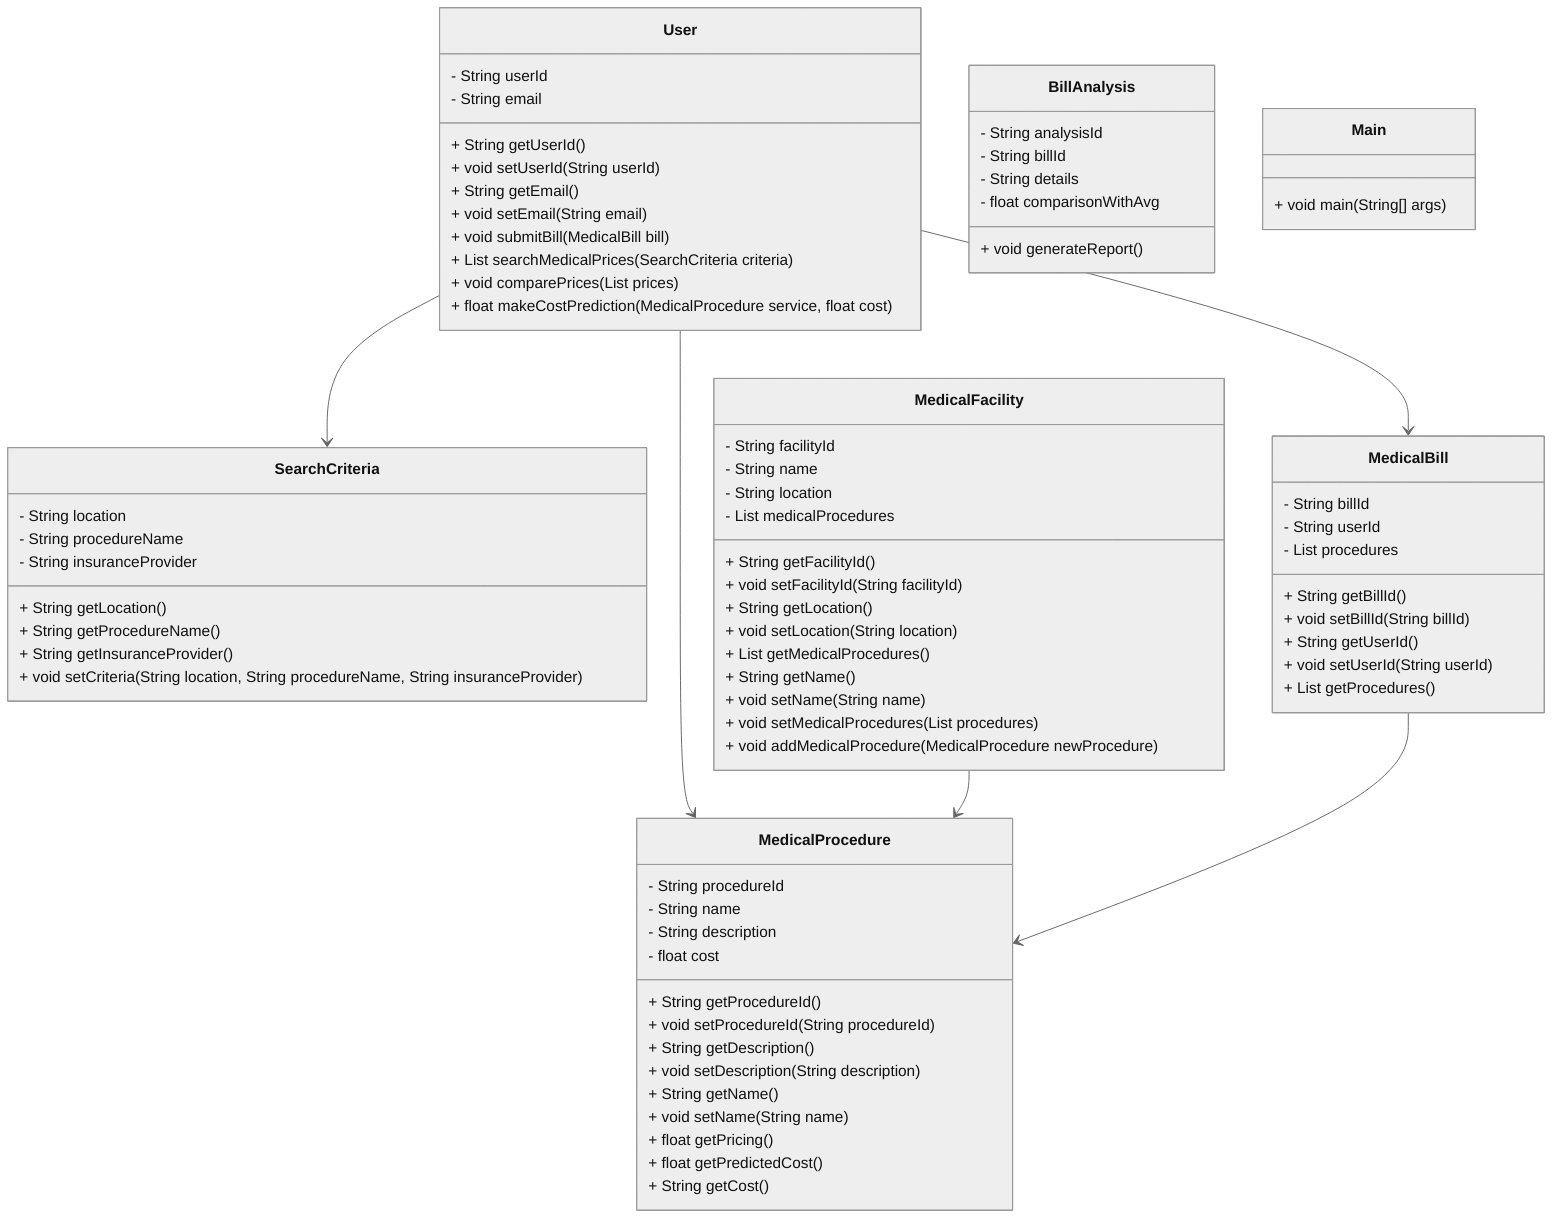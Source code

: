 ---
config:
  theme: neutral
---
classDiagram
    class User {
        - String userId
        - String email
        + String getUserId()
        + void setUserId(String userId)
        + String getEmail()
        + void setEmail(String email)
        + void submitBill(MedicalBill bill)
        + List<MedicalProcedure> searchMedicalPrices(SearchCriteria criteria)
        + void comparePrices(List<MedicalProcedure> prices)
        + float makeCostPrediction(MedicalProcedure service, float cost)
    }
    class SearchCriteria {
        - String location
        - String procedureName
        - String insuranceProvider
        + String getLocation()
        + String getProcedureName()
        + String getInsuranceProvider()
        + void setCriteria(String location, String procedureName, String insuranceProvider)
    }
    class MedicalProcedure {
        - String procedureId
        - String name
        - String description
        - float cost
        + String getProcedureId()
        + void setProcedureId(String procedureId)
        + String getDescription()
        + void setDescription(String description)
        + String getName()
        + void setName(String name)
        + float getPricing()
        + float getPredictedCost()
        + String getCost()
    }
    class MedicalFacility {
        - String facilityId
        - String name
        - String location
        - List<MedicalProcedure> medicalProcedures
        + String getFacilityId()
        + void setFacilityId(String facilityId)
        + String getLocation()
        + void setLocation(String location)
        + List<MedicalProcedure> getMedicalProcedures()
        + String getName()
        + void setName(String name)
        + void setMedicalProcedures(List<MedicalProcedure> procedures)
        + void addMedicalProcedure(MedicalProcedure newProcedure)
    }
    class MedicalBill {
        - String billId
        - String userId
        - List<MedicalProcedure> procedures
        + String getBillId()
        + void setBillId(String billId)
        + String getUserId()
        + void setUserId(String userId)
        + List<MedicalProcedure> getProcedures()
    }
    class BillAnalysis {
        - String analysisId
        - String billId
        - String details
        - float comparisonWithAvg
        + void generateReport()
    }
    class Main {
        + void main(String[] args)
    }
    User --> MedicalBill
    User --> SearchCriteria
    User --> MedicalProcedure
    MedicalFacility --> MedicalProcedure
    MedicalBill --> MedicalProcedure